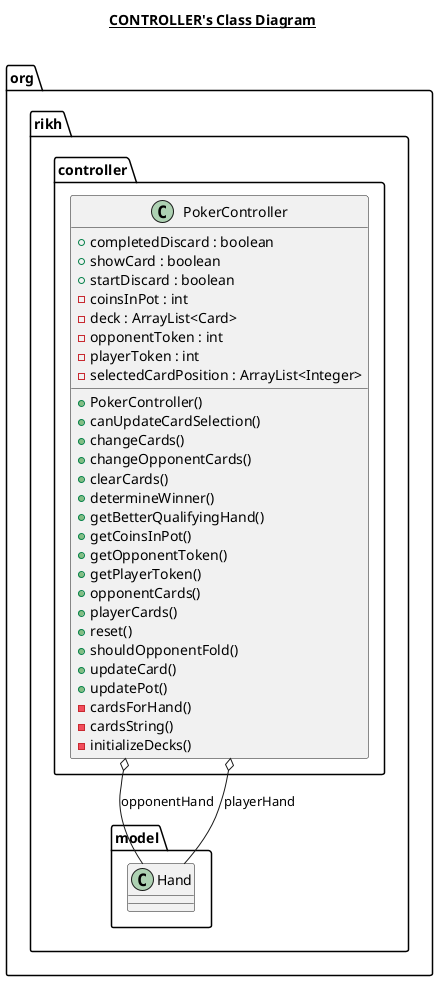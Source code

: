 @startuml

title __CONTROLLER's Class Diagram__\n

  namespace org.rikh {
    namespace org.rikh {
      namespace controller {
        class org.rikh.controller.PokerController {
            + completedDiscard : boolean
            + showCard : boolean
            + startDiscard : boolean
            - coinsInPot : int
            - deck : ArrayList<Card>
            - opponentToken : int
            - playerToken : int
            - selectedCardPosition : ArrayList<Integer>
            + PokerController()
            + canUpdateCardSelection()
            + changeCards()
            + changeOpponentCards()
            + clearCards()
            + determineWinner()
            + getBetterQualifyingHand()
            + getCoinsInPot()
            + getOpponentToken()
            + getPlayerToken()
            + opponentCards()
            + playerCards()
            + reset()
            + shouldOpponentFold()
            + updateCard()
            + updatePot()
            - cardsForHand()
            - cardsString()
            - initializeDecks()
        }
      }
    }
  }
  

  org.rikh.controller.PokerController o-- org.rikh.model.Hand : opponentHand
  org.rikh.controller.PokerController o-- org.rikh.model.Hand : playerHand

@enduml
